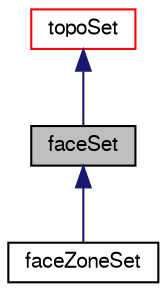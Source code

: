 digraph "faceSet"
{
  bgcolor="transparent";
  edge [fontname="FreeSans",fontsize="10",labelfontname="FreeSans",labelfontsize="10"];
  node [fontname="FreeSans",fontsize="10",shape=record];
  Node1 [label="faceSet",height=0.2,width=0.4,color="black", fillcolor="grey75", style="filled" fontcolor="black"];
  Node2 -> Node1 [dir="back",color="midnightblue",fontsize="10",style="solid",fontname="FreeSans"];
  Node2 [label="topoSet",height=0.2,width=0.4,color="red",URL="$a02563.html",tooltip="General set of labels of mesh quantity (points, cells, faces). "];
  Node1 -> Node3 [dir="back",color="midnightblue",fontsize="10",style="solid",fontname="FreeSans"];
  Node3 [label="faceZoneSet",height=0.2,width=0.4,color="black",URL="$a00721.html",tooltip="Like faceSet but updates faceZone when writing. "];
}
